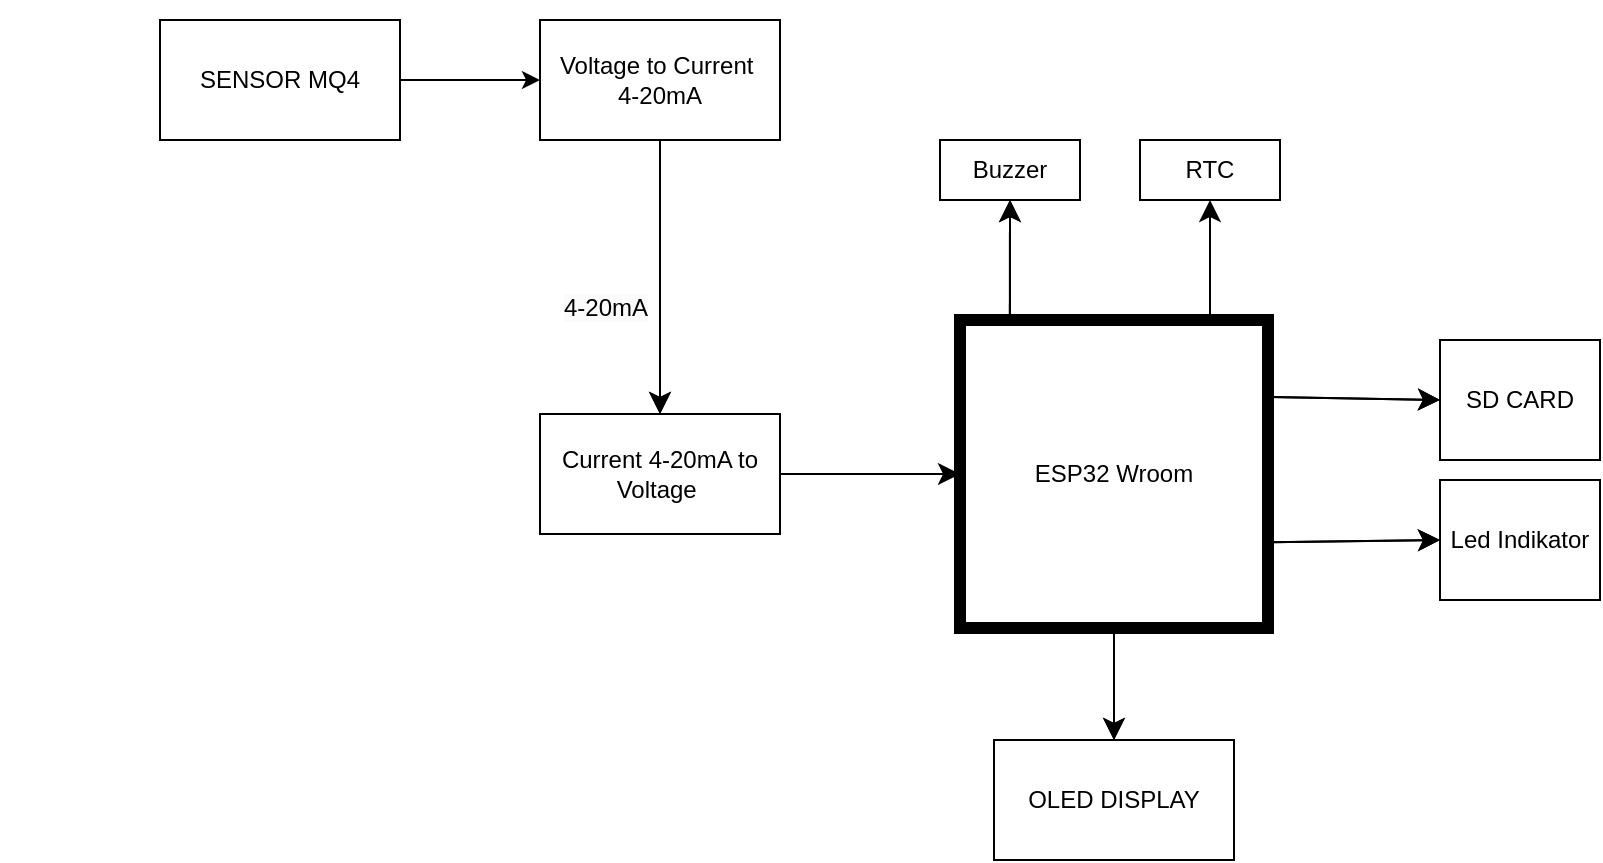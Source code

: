 <mxfile version="25.0.3">
  <diagram name="Page-1" id="3LoqRQlKmD8Efmw9JES5">
    <mxGraphModel dx="1674" dy="891" grid="1" gridSize="10" guides="1" tooltips="1" connect="1" arrows="1" fold="1" page="1" pageScale="1" pageWidth="850" pageHeight="1100" background="none" math="0" shadow="0">
      <root>
        <mxCell id="0" />
        <mxCell id="1" parent="0" />
        <mxCell id="r40nC3TOqlg5vwa9dV5B-1" style="edgeStyle=orthogonalEdgeStyle;rounded=0;orthogonalLoop=1;jettySize=auto;html=1;exitX=1;exitY=0.5;exitDx=0;exitDy=0;" parent="1" source="bVO54s8G58OKXpP7twtU-1" target="BtDQnkbrZf1uBUTXD--A-5" edge="1">
          <mxGeometry relative="1" as="geometry" />
        </mxCell>
        <mxCell id="bVO54s8G58OKXpP7twtU-1" value="SENSOR MQ4" style="rounded=0;whiteSpace=wrap;html=1;" parent="1" vertex="1">
          <mxGeometry x="350" y="200" width="120" height="60" as="geometry" />
        </mxCell>
        <mxCell id="FITq1yzeocAmjdt3XB5b-1" style="edgeStyle=none;curved=1;rounded=0;orthogonalLoop=1;jettySize=auto;html=1;exitX=0;exitY=0;exitDx=0;exitDy=0;fontSize=12;startSize=8;endSize=8;" parent="1" source="bVO54s8G58OKXpP7twtU-1" target="bVO54s8G58OKXpP7twtU-1" edge="1">
          <mxGeometry relative="1" as="geometry" />
        </mxCell>
        <mxCell id="FITq1yzeocAmjdt3XB5b-5" style="edgeStyle=none;curved=1;rounded=0;orthogonalLoop=1;jettySize=auto;html=1;exitX=0.5;exitY=1;exitDx=0;exitDy=0;entryX=0.5;entryY=0;entryDx=0;entryDy=0;fontSize=12;startSize=8;endSize=8;" parent="1" source="FITq1yzeocAmjdt3XB5b-2" target="FITq1yzeocAmjdt3XB5b-4" edge="1">
          <mxGeometry relative="1" as="geometry" />
        </mxCell>
        <mxCell id="FITq1yzeocAmjdt3XB5b-2" value="Voltage to Current&amp;nbsp;&lt;div&gt;4-20mA&lt;/div&gt;" style="rounded=0;whiteSpace=wrap;html=1;" parent="1" vertex="1">
          <mxGeometry x="540" y="200" width="120" height="60" as="geometry" />
        </mxCell>
        <mxCell id="FITq1yzeocAmjdt3XB5b-43" style="edgeStyle=none;curved=1;rounded=0;orthogonalLoop=1;jettySize=auto;html=1;exitX=1;exitY=0.5;exitDx=0;exitDy=0;fontSize=12;startSize=8;endSize=8;entryX=0;entryY=0.5;entryDx=0;entryDy=0;" parent="1" source="FITq1yzeocAmjdt3XB5b-4" target="FITq1yzeocAmjdt3XB5b-6" edge="1">
          <mxGeometry relative="1" as="geometry">
            <mxPoint x="670" y="427" as="targetPoint" />
          </mxGeometry>
        </mxCell>
        <mxCell id="FITq1yzeocAmjdt3XB5b-4" value="Current 4-20mA to Voltage&amp;nbsp;" style="rounded=0;whiteSpace=wrap;html=1;" parent="1" vertex="1">
          <mxGeometry x="540" y="397" width="120" height="60" as="geometry" />
        </mxCell>
        <mxCell id="FITq1yzeocAmjdt3XB5b-32" style="edgeStyle=none;curved=1;rounded=0;orthogonalLoop=1;jettySize=auto;html=1;exitX=0.5;exitY=1;exitDx=0;exitDy=0;entryX=0.5;entryY=0;entryDx=0;entryDy=0;fontSize=12;startSize=8;endSize=8;" parent="1" source="FITq1yzeocAmjdt3XB5b-6" target="FITq1yzeocAmjdt3XB5b-29" edge="1">
          <mxGeometry relative="1" as="geometry" />
        </mxCell>
        <mxCell id="FITq1yzeocAmjdt3XB5b-35" style="edgeStyle=none;curved=1;rounded=0;orthogonalLoop=1;jettySize=auto;html=1;fontSize=12;startSize=8;endSize=8;exitX=0.162;exitY=0;exitDx=0;exitDy=0;exitPerimeter=0;entryX=0.5;entryY=1;entryDx=0;entryDy=0;" parent="1" source="FITq1yzeocAmjdt3XB5b-6" target="FITq1yzeocAmjdt3XB5b-33" edge="1">
          <mxGeometry relative="1" as="geometry">
            <mxPoint x="794.25" y="340" as="sourcePoint" />
            <mxPoint x="785.75" y="290" as="targetPoint" />
          </mxGeometry>
        </mxCell>
        <mxCell id="FITq1yzeocAmjdt3XB5b-49" style="edgeStyle=none;curved=1;rounded=0;orthogonalLoop=1;jettySize=auto;html=1;exitX=1;exitY=0.25;exitDx=0;exitDy=0;entryX=0;entryY=0.5;entryDx=0;entryDy=0;fontSize=12;startSize=8;endSize=8;" parent="1" source="FITq1yzeocAmjdt3XB5b-6" target="FITq1yzeocAmjdt3XB5b-48" edge="1">
          <mxGeometry relative="1" as="geometry" />
        </mxCell>
        <mxCell id="FITq1yzeocAmjdt3XB5b-6" value="Arduino Nano V3" style="whiteSpace=wrap;html=1;aspect=fixed;rounded=0;shadow=0;glass=0;strokeWidth=6;" parent="1" vertex="1">
          <mxGeometry x="750" y="350" width="154" height="154" as="geometry" />
        </mxCell>
        <mxCell id="FITq1yzeocAmjdt3XB5b-17" value="&lt;span style=&quot;color: rgb(0, 0, 0); font-family: Helvetica; font-size: 12px; font-style: normal; font-variant-ligatures: normal; font-variant-caps: normal; font-weight: 400; letter-spacing: normal; orphans: 2; text-align: center; text-indent: 0px; text-transform: none; widows: 2; word-spacing: 0px; -webkit-text-stroke-width: 0px; white-space: normal; background-color: rgb(251, 251, 251); text-decoration-thickness: initial; text-decoration-style: initial; text-decoration-color: initial; display: inline !important; float: none;&quot;&gt;4-20mA&lt;/span&gt;" style="text;whiteSpace=wrap;html=1;" parent="1" vertex="1">
          <mxGeometry x="550" y="330" width="80" height="40" as="geometry" />
        </mxCell>
        <mxCell id="FITq1yzeocAmjdt3XB5b-29" value="OLED DISPLAY" style="rounded=0;whiteSpace=wrap;html=1;" parent="1" vertex="1">
          <mxGeometry x="767" y="560" width="120" height="60" as="geometry" />
        </mxCell>
        <mxCell id="FITq1yzeocAmjdt3XB5b-33" value="Buzzer" style="rounded=0;whiteSpace=wrap;html=1;" parent="1" vertex="1">
          <mxGeometry x="740" y="260" width="70" height="30" as="geometry" />
        </mxCell>
        <mxCell id="FITq1yzeocAmjdt3XB5b-37" value="Led Indikator" style="rounded=0;whiteSpace=wrap;html=1;" parent="1" vertex="1">
          <mxGeometry x="990" y="430" width="80" height="60" as="geometry" />
        </mxCell>
        <mxCell id="FITq1yzeocAmjdt3XB5b-44" style="edgeStyle=none;curved=1;rounded=0;orthogonalLoop=1;jettySize=auto;html=1;exitX=0.987;exitY=0.722;exitDx=0;exitDy=0;fontSize=12;startSize=8;endSize=8;entryX=0;entryY=0.5;entryDx=0;entryDy=0;exitPerimeter=0;" parent="1" source="FITq1yzeocAmjdt3XB5b-6" target="FITq1yzeocAmjdt3XB5b-37" edge="1">
          <mxGeometry relative="1" as="geometry">
            <mxPoint x="1000" y="420" as="targetPoint" />
          </mxGeometry>
        </mxCell>
        <mxCell id="FITq1yzeocAmjdt3XB5b-48" value="Relay 1 Chanel" style="rounded=0;whiteSpace=wrap;html=1;" parent="1" vertex="1">
          <mxGeometry x="990" y="360" width="80" height="60" as="geometry" />
        </mxCell>
        <mxCell id="BtDQnkbrZf1uBUTXD--A-2" style="edgeStyle=none;curved=1;rounded=0;orthogonalLoop=1;jettySize=auto;html=1;exitX=0;exitY=0;exitDx=0;exitDy=0;fontSize=12;startSize=8;endSize=8;" parent="1" edge="1">
          <mxGeometry relative="1" as="geometry">
            <mxPoint x="280" y="200" as="sourcePoint" />
            <mxPoint x="280" y="200" as="targetPoint" />
          </mxGeometry>
        </mxCell>
        <mxCell id="BtDQnkbrZf1uBUTXD--A-3" style="edgeStyle=none;curved=1;rounded=0;orthogonalLoop=1;jettySize=auto;html=1;exitX=0.5;exitY=1;exitDx=0;exitDy=0;entryX=0.5;entryY=0;entryDx=0;entryDy=0;fontSize=12;startSize=8;endSize=8;" parent="1" source="BtDQnkbrZf1uBUTXD--A-5" target="BtDQnkbrZf1uBUTXD--A-7" edge="1">
          <mxGeometry relative="1" as="geometry" />
        </mxCell>
        <mxCell id="BtDQnkbrZf1uBUTXD--A-5" value="Voltage to Current&amp;nbsp;&lt;div&gt;4-20mA&lt;/div&gt;" style="rounded=0;whiteSpace=wrap;html=1;" parent="1" vertex="1">
          <mxGeometry x="540" y="200" width="120" height="60" as="geometry" />
        </mxCell>
        <mxCell id="BtDQnkbrZf1uBUTXD--A-7" value="Current 4-20mA to Voltage&amp;nbsp;" style="rounded=0;whiteSpace=wrap;html=1;" parent="1" vertex="1">
          <mxGeometry x="540" y="397" width="120" height="60" as="geometry" />
        </mxCell>
        <mxCell id="BtDQnkbrZf1uBUTXD--A-8" style="edgeStyle=none;curved=1;rounded=0;orthogonalLoop=1;jettySize=auto;html=1;exitX=0.5;exitY=1;exitDx=0;exitDy=0;entryX=0.5;entryY=0;entryDx=0;entryDy=0;fontSize=12;startSize=8;endSize=8;" parent="1" source="BtDQnkbrZf1uBUTXD--A-11" target="BtDQnkbrZf1uBUTXD--A-22" edge="1">
          <mxGeometry relative="1" as="geometry" />
        </mxCell>
        <mxCell id="BtDQnkbrZf1uBUTXD--A-9" style="edgeStyle=none;curved=1;rounded=0;orthogonalLoop=1;jettySize=auto;html=1;fontSize=12;startSize=8;endSize=8;exitX=0.162;exitY=0;exitDx=0;exitDy=0;exitPerimeter=0;entryX=0.5;entryY=1;entryDx=0;entryDy=0;" parent="1" source="BtDQnkbrZf1uBUTXD--A-11" target="BtDQnkbrZf1uBUTXD--A-23" edge="1">
          <mxGeometry relative="1" as="geometry">
            <mxPoint x="794.25" y="340" as="sourcePoint" />
            <mxPoint x="785.75" y="290" as="targetPoint" />
          </mxGeometry>
        </mxCell>
        <mxCell id="BtDQnkbrZf1uBUTXD--A-10" style="edgeStyle=none;curved=1;rounded=0;orthogonalLoop=1;jettySize=auto;html=1;exitX=1;exitY=0.25;exitDx=0;exitDy=0;entryX=0;entryY=0.5;entryDx=0;entryDy=0;fontSize=12;startSize=8;endSize=8;" parent="1" source="BtDQnkbrZf1uBUTXD--A-11" target="BtDQnkbrZf1uBUTXD--A-26" edge="1">
          <mxGeometry relative="1" as="geometry" />
        </mxCell>
        <mxCell id="BtDQnkbrZf1uBUTXD--A-11" value="ESP32 Wroom" style="whiteSpace=wrap;html=1;aspect=fixed;rounded=0;shadow=0;glass=0;strokeWidth=6;" parent="1" vertex="1">
          <mxGeometry x="750" y="350" width="154" height="154" as="geometry" />
        </mxCell>
        <mxCell id="BtDQnkbrZf1uBUTXD--A-16" value="&lt;span style=&quot;color: rgb(0, 0, 0); font-family: Helvetica; font-size: 12px; font-style: normal; font-variant-ligatures: normal; font-variant-caps: normal; font-weight: 400; letter-spacing: normal; orphans: 2; text-align: center; text-indent: 0px; text-transform: none; widows: 2; word-spacing: 0px; -webkit-text-stroke-width: 0px; white-space: normal; background-color: rgb(251, 251, 251); text-decoration-thickness: initial; text-decoration-style: initial; text-decoration-color: initial; display: inline !important; float: none;&quot;&gt;4-20mA&lt;/span&gt;" style="text;whiteSpace=wrap;html=1;" parent="1" vertex="1">
          <mxGeometry x="550" y="330" width="80" height="40" as="geometry" />
        </mxCell>
        <mxCell id="BtDQnkbrZf1uBUTXD--A-22" value="OLED DISPLAY" style="rounded=0;whiteSpace=wrap;html=1;" parent="1" vertex="1">
          <mxGeometry x="767" y="560" width="120" height="60" as="geometry" />
        </mxCell>
        <mxCell id="BtDQnkbrZf1uBUTXD--A-23" value="Buzzer" style="rounded=0;whiteSpace=wrap;html=1;" parent="1" vertex="1">
          <mxGeometry x="740" y="260" width="70" height="30" as="geometry" />
        </mxCell>
        <mxCell id="BtDQnkbrZf1uBUTXD--A-24" value="Led Indikator" style="rounded=0;whiteSpace=wrap;html=1;" parent="1" vertex="1">
          <mxGeometry x="990" y="430" width="80" height="60" as="geometry" />
        </mxCell>
        <mxCell id="BtDQnkbrZf1uBUTXD--A-25" style="edgeStyle=none;curved=1;rounded=0;orthogonalLoop=1;jettySize=auto;html=1;exitX=0.987;exitY=0.722;exitDx=0;exitDy=0;fontSize=12;startSize=8;endSize=8;entryX=0;entryY=0.5;entryDx=0;entryDy=0;exitPerimeter=0;" parent="1" source="BtDQnkbrZf1uBUTXD--A-11" target="BtDQnkbrZf1uBUTXD--A-24" edge="1">
          <mxGeometry relative="1" as="geometry">
            <mxPoint x="1000" y="420" as="targetPoint" />
          </mxGeometry>
        </mxCell>
        <mxCell id="BtDQnkbrZf1uBUTXD--A-26" value="SD CARD" style="rounded=0;whiteSpace=wrap;html=1;" parent="1" vertex="1">
          <mxGeometry x="990" y="360" width="80" height="60" as="geometry" />
        </mxCell>
        <mxCell id="23SXnxC404AnVRqE3XCi-1" style="edgeStyle=none;curved=1;rounded=0;orthogonalLoop=1;jettySize=auto;html=1;fontSize=12;startSize=8;endSize=8;exitX=0.162;exitY=0;exitDx=0;exitDy=0;exitPerimeter=0;entryX=0.5;entryY=1;entryDx=0;entryDy=0;" edge="1" parent="1" target="23SXnxC404AnVRqE3XCi-2">
          <mxGeometry relative="1" as="geometry">
            <mxPoint x="875" y="350" as="sourcePoint" />
            <mxPoint x="885.75" y="290" as="targetPoint" />
          </mxGeometry>
        </mxCell>
        <mxCell id="23SXnxC404AnVRqE3XCi-2" value="RTC" style="rounded=0;whiteSpace=wrap;html=1;" vertex="1" parent="1">
          <mxGeometry x="840" y="260" width="70" height="30" as="geometry" />
        </mxCell>
      </root>
    </mxGraphModel>
  </diagram>
</mxfile>
